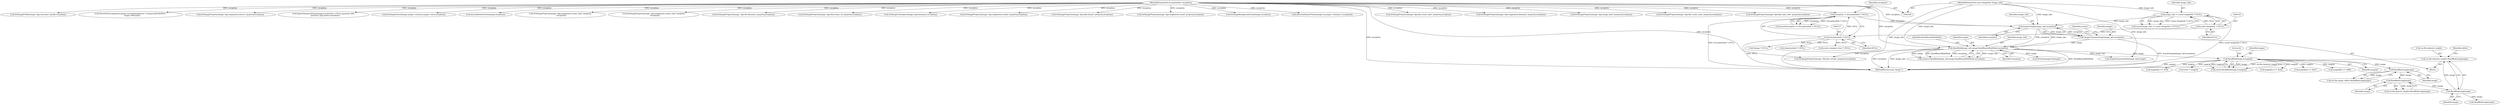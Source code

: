 digraph "0_ImageMagick_e3cdce6fe12193f235b8c0ae5efe6880a25eb957@API" {
"1000276" [label="(Call,cin.file.industry_length=ReadBlobLong(image))"];
"1000282" [label="(Call,ReadBlobLong(image))"];
"1000271" [label="(Call,ReadBlobLong(image))"];
"1000260" [label="(Call,ReadBlobLong(image))"];
"1000195" [label="(Call,ReadBlob(image,4,magick))"];
"1000172" [label="(Call,OpenBlob(image_info,image,ReadBinaryBlobMode,exception))"];
"1000167" [label="(Call,AcquireImage(image_info,exception))"];
"1000127" [label="(Call,image_info != (const ImageInfo *) NULL)"];
"1000109" [label="(MethodParameterIn,const ImageInfo *image_info)"];
"1000129" [label="(Call,(const ImageInfo *) NULL)"];
"1000154" [label="(Call,exception != (ExceptionInfo *) NULL)"];
"1000110" [label="(MethodParameterIn,ExceptionInfo *exception)"];
"1000156" [label="(Call,(ExceptionInfo *) NULL)"];
"1000165" [label="(Call,image=AcquireImage(image_info,exception))"];
"1000421" [label="(Call,SetImageProperty(image,\"dpx:file.create_date\",property,exception))"];
"1000187" [label="(Call,(Image *) NULL)"];
"1001335" [label="(Call,SetImageProperty(image,\"dpx:origination.filename\",property,exception))"];
"1002186" [label="(Call,(QuantumInfo *) NULL)"];
"1001122" [label="(Call,SetImageProperty(image,\"dpx:image.label\",property,exception))"];
"1000283" [label="(Identifier,image)"];
"1000242" [label="(Call,magick[2] == 0x5f)"];
"1000131" [label="(Identifier,NULL)"];
"1000460" [label="(Call,SetImageProperty(image,\"dpx:file.create_time\",property,exception))"];
"1002015" [label="(Call,(const unsigned char *) NULL)"];
"1000172" [label="(Call,OpenBlob(image_info,image,ReadBinaryBlobMode,exception))"];
"1000277" [label="(Call,cin.file.industry_length)"];
"1001960" [label="(Call,SetImageProperty(image,\"dpx:film.slate_info\",property,exception))"];
"1000165" [label="(Call,image=AcquireImage(image_info,exception))"];
"1002042" [label="(Call,SetImageProfile(image,\"dpx:user.data\",profile,exception))"];
"1000209" [label="(Call,(char *) magick)"];
"1000193" [label="(Call,count=ReadBlob(image,4,magick))"];
"1002350" [label="(Call,ThrowFileException(exception,CorruptImageError,\"UnexpectedEndOfFile\",\n      image->filename))"];
"1000285" [label="(Identifier,offset)"];
"1000265" [label="(Call,cin.file.generic_length=ReadBlobLong(image))"];
"1001452" [label="(Call,SetImageProperty(image,\"dpx:origination.device\",property,exception))"];
"1002297" [label="(Call,ImportQuantumPixels(image,(CacheView *) NULL,quantum_info,\n      quantum_type,pixels,exception))"];
"1000236" [label="(Call,magick[1] == 0x2a)"];
"1000170" [label="(Call,status=OpenBlob(image_info,image,ReadBinaryBlobMode,exception))"];
"1002157" [label="(Call,SetImageExtent(image,image->columns,image->rows,exception))"];
"1002308" [label="(Call,SyncAuthenticPixels(image,exception))"];
"1001374" [label="(Call,SetImageProperty(image,\"dpx:origination.create_date\",property,\n    exception))"];
"1001413" [label="(Call,SetImageProperty(image,\"dpx:origination.create_time\",property,\n    exception))"];
"1000282" [label="(Call,ReadBlobLong(image))"];
"1000382" [label="(Call,SetImageProperty(image,\"dpx:file.filename\",property,exception))"];
"1000155" [label="(Identifier,exception)"];
"1000175" [label="(Identifier,ReadBinaryBlobMode)"];
"1000197" [label="(Literal,4)"];
"1000247" [label="(Call,magick[3] == 0xd7)"];
"1000168" [label="(Identifier,image_info)"];
"1000271" [label="(Call,ReadBlobLong(image))"];
"1000176" [label="(Identifier,exception)"];
"1001921" [label="(Call,SetImageProperty(image,\"dpx:film.frame_id\",property,exception))"];
"1002357" [label="(Call,SetImageColorspace(image,LogColorspace,exception))"];
"1000261" [label="(Identifier,image)"];
"1000230" [label="(Call,magick[0] == 0x80)"];
"1000126" [label="(Call,assert(image_info != (const ImageInfo *) NULL))"];
"1000166" [label="(Identifier,image)"];
"1000293" [label="(Call,ReadBlobLong(image))"];
"1000127" [label="(Call,image_info != (const ImageInfo *) NULL)"];
"1000167" [label="(Call,AcquireImage(image_info,exception))"];
"1000198" [label="(Identifier,magick)"];
"1000184" [label="(Call,DestroyImageList(image))"];
"1001491" [label="(Call,SetImageProperty(image,\"dpx:origination.model\",property,exception))"];
"1000111" [label="(Block,)"];
"1000343" [label="(Call,SetImageProperty(image,\"dpx:file.version\",property,exception))"];
"1000195" [label="(Call,ReadBlob(image,4,magick))"];
"1002180" [label="(Call,AcquireQuantumInfo(image_info,image))"];
"1000196" [label="(Identifier,image)"];
"1000174" [label="(Identifier,image)"];
"1000276" [label="(Call,cin.file.industry_length=ReadBlobLong(image))"];
"1000109" [label="(MethodParameterIn,const ImageInfo *image_info)"];
"1000128" [label="(Identifier,image_info)"];
"1000254" [label="(Call,cin.file.image_offset=ReadBlobLong(image))"];
"1000158" [label="(Identifier,NULL)"];
"1001819" [label="(Call,SetImageProperty(image,\"dpx:film.format\",property,exception))"];
"1001545" [label="(Call,SetImageProperty(image,\"dpx:origination.serial\",property,exception))"];
"1000169" [label="(Identifier,exception)"];
"1000153" [label="(Call,assert(exception != (ExceptionInfo *) NULL))"];
"1000171" [label="(Identifier,status)"];
"1002175" [label="(Call,SetImageBackgroundColor(image,exception))"];
"1000173" [label="(Identifier,image_info)"];
"1000156" [label="(Call,(ExceptionInfo *) NULL)"];
"1000272" [label="(Identifier,image)"];
"1000110" [label="(MethodParameterIn,ExceptionInfo *exception)"];
"1002368" [label="(MethodReturn,static Image *)"];
"1000260" [label="(Call,ReadBlobLong(image))"];
"1000129" [label="(Call,(const ImageInfo *) NULL)"];
"1000154" [label="(Call,exception != (ExceptionInfo *) NULL)"];
"1002261" [label="(Call,QueueAuthenticPixels(image,0,y,image->columns,1,exception))"];
"1000276" -> "1000111"  [label="AST: "];
"1000276" -> "1000282"  [label="CFG: "];
"1000277" -> "1000276"  [label="AST: "];
"1000282" -> "1000276"  [label="AST: "];
"1000285" -> "1000276"  [label="CFG: "];
"1000276" -> "1002368"  [label="DDG: cin.file.industry_length"];
"1000282" -> "1000276"  [label="DDG: image"];
"1000282" -> "1000283"  [label="CFG: "];
"1000283" -> "1000282"  [label="AST: "];
"1000271" -> "1000282"  [label="DDG: image"];
"1000282" -> "1000293"  [label="DDG: image"];
"1000271" -> "1000265"  [label="AST: "];
"1000271" -> "1000272"  [label="CFG: "];
"1000272" -> "1000271"  [label="AST: "];
"1000265" -> "1000271"  [label="CFG: "];
"1000271" -> "1000265"  [label="DDG: image"];
"1000260" -> "1000271"  [label="DDG: image"];
"1000260" -> "1000254"  [label="AST: "];
"1000260" -> "1000261"  [label="CFG: "];
"1000261" -> "1000260"  [label="AST: "];
"1000254" -> "1000260"  [label="CFG: "];
"1000260" -> "1000254"  [label="DDG: image"];
"1000195" -> "1000260"  [label="DDG: image"];
"1000195" -> "1000193"  [label="AST: "];
"1000195" -> "1000198"  [label="CFG: "];
"1000196" -> "1000195"  [label="AST: "];
"1000197" -> "1000195"  [label="AST: "];
"1000198" -> "1000195"  [label="AST: "];
"1000193" -> "1000195"  [label="CFG: "];
"1000195" -> "1002368"  [label="DDG: magick"];
"1000195" -> "1000193"  [label="DDG: image"];
"1000195" -> "1000193"  [label="DDG: 4"];
"1000195" -> "1000193"  [label="DDG: magick"];
"1000172" -> "1000195"  [label="DDG: image"];
"1000195" -> "1000209"  [label="DDG: magick"];
"1000195" -> "1000230"  [label="DDG: magick"];
"1000195" -> "1000236"  [label="DDG: magick"];
"1000195" -> "1000242"  [label="DDG: magick"];
"1000195" -> "1000247"  [label="DDG: magick"];
"1000172" -> "1000170"  [label="AST: "];
"1000172" -> "1000176"  [label="CFG: "];
"1000173" -> "1000172"  [label="AST: "];
"1000174" -> "1000172"  [label="AST: "];
"1000175" -> "1000172"  [label="AST: "];
"1000176" -> "1000172"  [label="AST: "];
"1000170" -> "1000172"  [label="CFG: "];
"1000172" -> "1002368"  [label="DDG: exception"];
"1000172" -> "1002368"  [label="DDG: image_info"];
"1000172" -> "1002368"  [label="DDG: ReadBinaryBlobMode"];
"1000172" -> "1000170"  [label="DDG: image_info"];
"1000172" -> "1000170"  [label="DDG: image"];
"1000172" -> "1000170"  [label="DDG: ReadBinaryBlobMode"];
"1000172" -> "1000170"  [label="DDG: exception"];
"1000167" -> "1000172"  [label="DDG: image_info"];
"1000167" -> "1000172"  [label="DDG: exception"];
"1000109" -> "1000172"  [label="DDG: image_info"];
"1000165" -> "1000172"  [label="DDG: image"];
"1000110" -> "1000172"  [label="DDG: exception"];
"1000172" -> "1000184"  [label="DDG: image"];
"1000172" -> "1000343"  [label="DDG: exception"];
"1000172" -> "1002180"  [label="DDG: image_info"];
"1000167" -> "1000165"  [label="AST: "];
"1000167" -> "1000169"  [label="CFG: "];
"1000168" -> "1000167"  [label="AST: "];
"1000169" -> "1000167"  [label="AST: "];
"1000165" -> "1000167"  [label="CFG: "];
"1000167" -> "1000165"  [label="DDG: image_info"];
"1000167" -> "1000165"  [label="DDG: exception"];
"1000127" -> "1000167"  [label="DDG: image_info"];
"1000109" -> "1000167"  [label="DDG: image_info"];
"1000154" -> "1000167"  [label="DDG: exception"];
"1000110" -> "1000167"  [label="DDG: exception"];
"1000127" -> "1000126"  [label="AST: "];
"1000127" -> "1000129"  [label="CFG: "];
"1000128" -> "1000127"  [label="AST: "];
"1000129" -> "1000127"  [label="AST: "];
"1000126" -> "1000127"  [label="CFG: "];
"1000127" -> "1002368"  [label="DDG: (const ImageInfo *) NULL"];
"1000127" -> "1000126"  [label="DDG: image_info"];
"1000127" -> "1000126"  [label="DDG: (const ImageInfo *) NULL"];
"1000109" -> "1000127"  [label="DDG: image_info"];
"1000129" -> "1000127"  [label="DDG: NULL"];
"1000109" -> "1000108"  [label="AST: "];
"1000109" -> "1002368"  [label="DDG: image_info"];
"1000109" -> "1002180"  [label="DDG: image_info"];
"1000129" -> "1000131"  [label="CFG: "];
"1000130" -> "1000129"  [label="AST: "];
"1000131" -> "1000129"  [label="AST: "];
"1000129" -> "1000156"  [label="DDG: NULL"];
"1000154" -> "1000153"  [label="AST: "];
"1000154" -> "1000156"  [label="CFG: "];
"1000155" -> "1000154"  [label="AST: "];
"1000156" -> "1000154"  [label="AST: "];
"1000153" -> "1000154"  [label="CFG: "];
"1000154" -> "1002368"  [label="DDG: (ExceptionInfo *) NULL"];
"1000154" -> "1000153"  [label="DDG: exception"];
"1000154" -> "1000153"  [label="DDG: (ExceptionInfo *) NULL"];
"1000110" -> "1000154"  [label="DDG: exception"];
"1000156" -> "1000154"  [label="DDG: NULL"];
"1000110" -> "1000108"  [label="AST: "];
"1000110" -> "1002368"  [label="DDG: exception"];
"1000110" -> "1000343"  [label="DDG: exception"];
"1000110" -> "1000382"  [label="DDG: exception"];
"1000110" -> "1000421"  [label="DDG: exception"];
"1000110" -> "1000460"  [label="DDG: exception"];
"1000110" -> "1001122"  [label="DDG: exception"];
"1000110" -> "1001335"  [label="DDG: exception"];
"1000110" -> "1001374"  [label="DDG: exception"];
"1000110" -> "1001413"  [label="DDG: exception"];
"1000110" -> "1001452"  [label="DDG: exception"];
"1000110" -> "1001491"  [label="DDG: exception"];
"1000110" -> "1001545"  [label="DDG: exception"];
"1000110" -> "1001819"  [label="DDG: exception"];
"1000110" -> "1001921"  [label="DDG: exception"];
"1000110" -> "1001960"  [label="DDG: exception"];
"1000110" -> "1002042"  [label="DDG: exception"];
"1000110" -> "1002157"  [label="DDG: exception"];
"1000110" -> "1002175"  [label="DDG: exception"];
"1000110" -> "1002261"  [label="DDG: exception"];
"1000110" -> "1002297"  [label="DDG: exception"];
"1000110" -> "1002308"  [label="DDG: exception"];
"1000110" -> "1002350"  [label="DDG: exception"];
"1000110" -> "1002357"  [label="DDG: exception"];
"1000156" -> "1000158"  [label="CFG: "];
"1000157" -> "1000156"  [label="AST: "];
"1000158" -> "1000156"  [label="AST: "];
"1000156" -> "1002368"  [label="DDG: NULL"];
"1000156" -> "1000187"  [label="DDG: NULL"];
"1000156" -> "1002015"  [label="DDG: NULL"];
"1000156" -> "1002186"  [label="DDG: NULL"];
"1000165" -> "1000111"  [label="AST: "];
"1000166" -> "1000165"  [label="AST: "];
"1000171" -> "1000165"  [label="CFG: "];
"1000165" -> "1002368"  [label="DDG: AcquireImage(image_info,exception)"];
}
